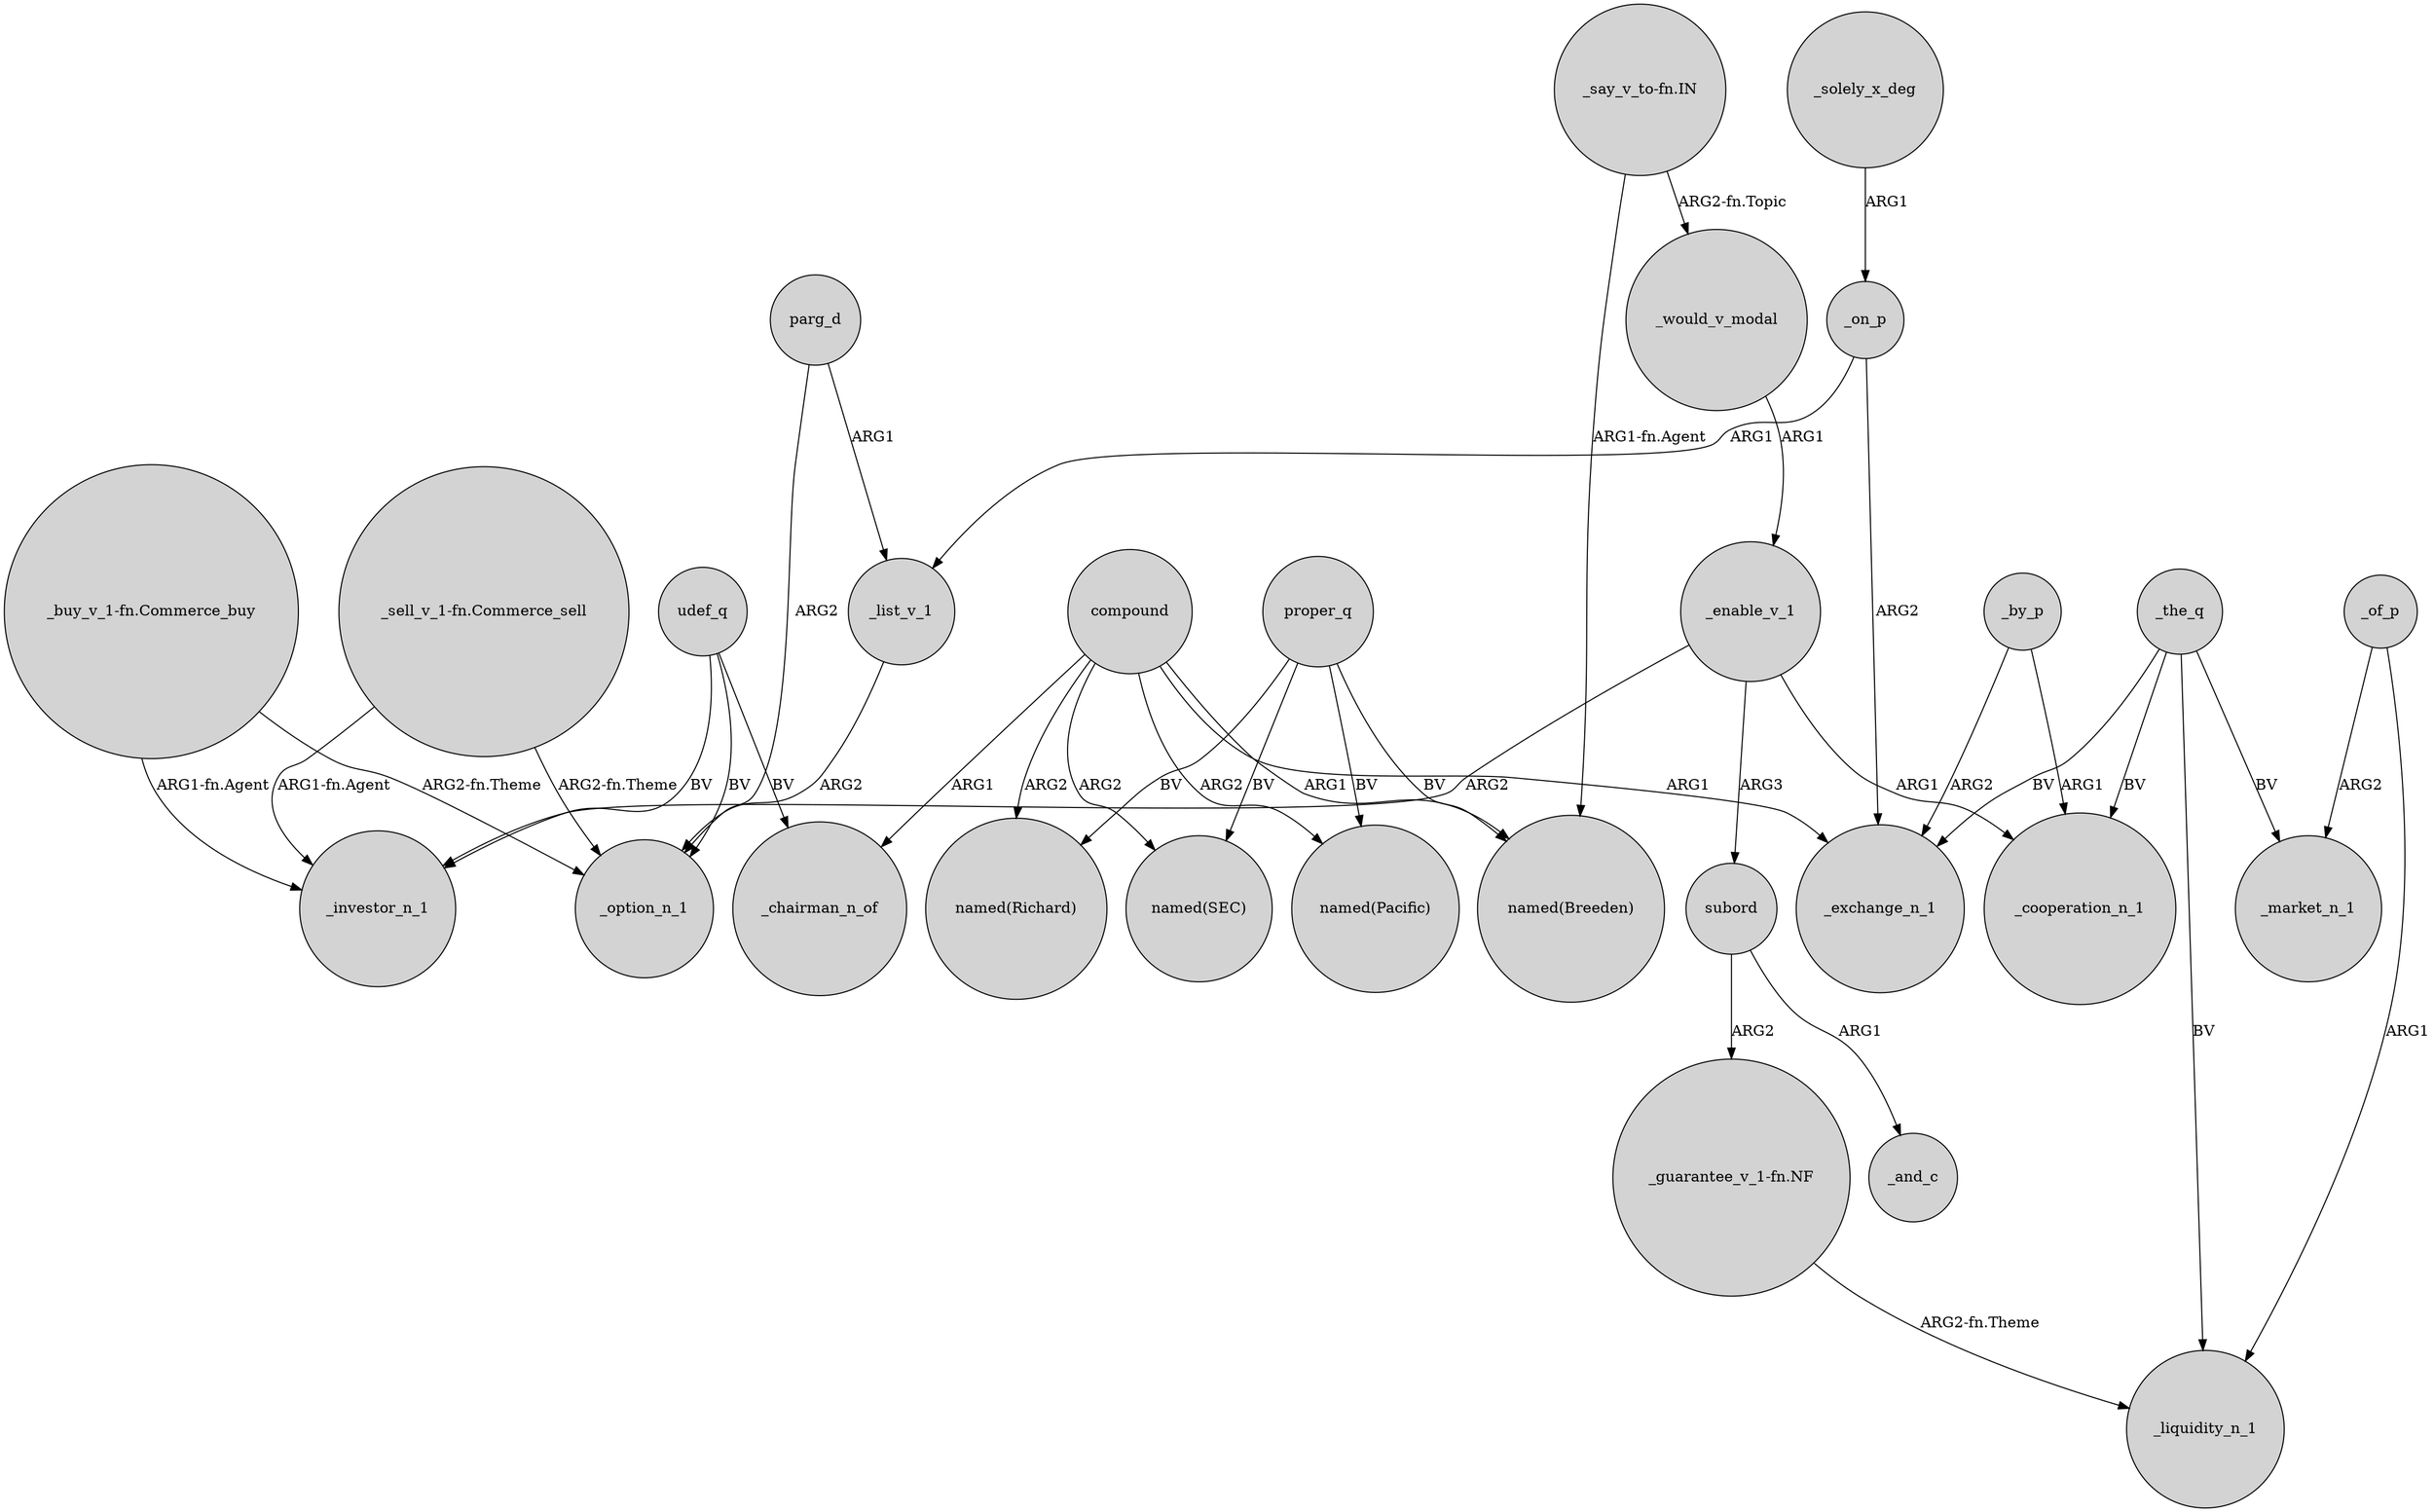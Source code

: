 digraph {
	node [shape=circle style=filled]
	"_say_v_to-fn.IN" -> _would_v_modal [label="ARG2-fn.Topic"]
	compound -> _chairman_n_of [label=ARG1]
	udef_q -> _option_n_1 [label=BV]
	udef_q -> _investor_n_1 [label=BV]
	_the_q -> _cooperation_n_1 [label=BV]
	compound -> "named(Richard)" [label=ARG2]
	"_sell_v_1-fn.Commerce_sell" -> _investor_n_1 [label="ARG1-fn.Agent"]
	"_buy_v_1-fn.Commerce_buy" -> _option_n_1 [label="ARG2-fn.Theme"]
	parg_d -> _option_n_1 [label=ARG2]
	compound -> "named(Pacific)" [label=ARG2]
	_list_v_1 -> _option_n_1 [label=ARG2]
	parg_d -> _list_v_1 [label=ARG1]
	_on_p -> _list_v_1 [label=ARG1]
	_by_p -> _cooperation_n_1 [label=ARG1]
	_enable_v_1 -> _cooperation_n_1 [label=ARG1]
	udef_q -> _chairman_n_of [label=BV]
	"_guarantee_v_1-fn.NF" -> _liquidity_n_1 [label="ARG2-fn.Theme"]
	_of_p -> _market_n_1 [label=ARG2]
	_would_v_modal -> _enable_v_1 [label=ARG1]
	subord -> _and_c [label=ARG1]
	_enable_v_1 -> _investor_n_1 [label=ARG2]
	proper_q -> "named(Richard)" [label=BV]
	"_sell_v_1-fn.Commerce_sell" -> _option_n_1 [label="ARG2-fn.Theme"]
	proper_q -> "named(SEC)" [label=BV]
	"_buy_v_1-fn.Commerce_buy" -> _investor_n_1 [label="ARG1-fn.Agent"]
	compound -> _exchange_n_1 [label=ARG1]
	"_say_v_to-fn.IN" -> "named(Breeden)" [label="ARG1-fn.Agent"]
	_the_q -> _liquidity_n_1 [label=BV]
	compound -> "named(SEC)" [label=ARG2]
	_on_p -> _exchange_n_1 [label=ARG2]
	proper_q -> "named(Breeden)" [label=BV]
	_by_p -> _exchange_n_1 [label=ARG2]
	subord -> "_guarantee_v_1-fn.NF" [label=ARG2]
	_enable_v_1 -> subord [label=ARG3]
	_the_q -> _market_n_1 [label=BV]
	_of_p -> _liquidity_n_1 [label=ARG1]
	_solely_x_deg -> _on_p [label=ARG1]
	compound -> "named(Breeden)" [label=ARG1]
	proper_q -> "named(Pacific)" [label=BV]
	_the_q -> _exchange_n_1 [label=BV]
}
